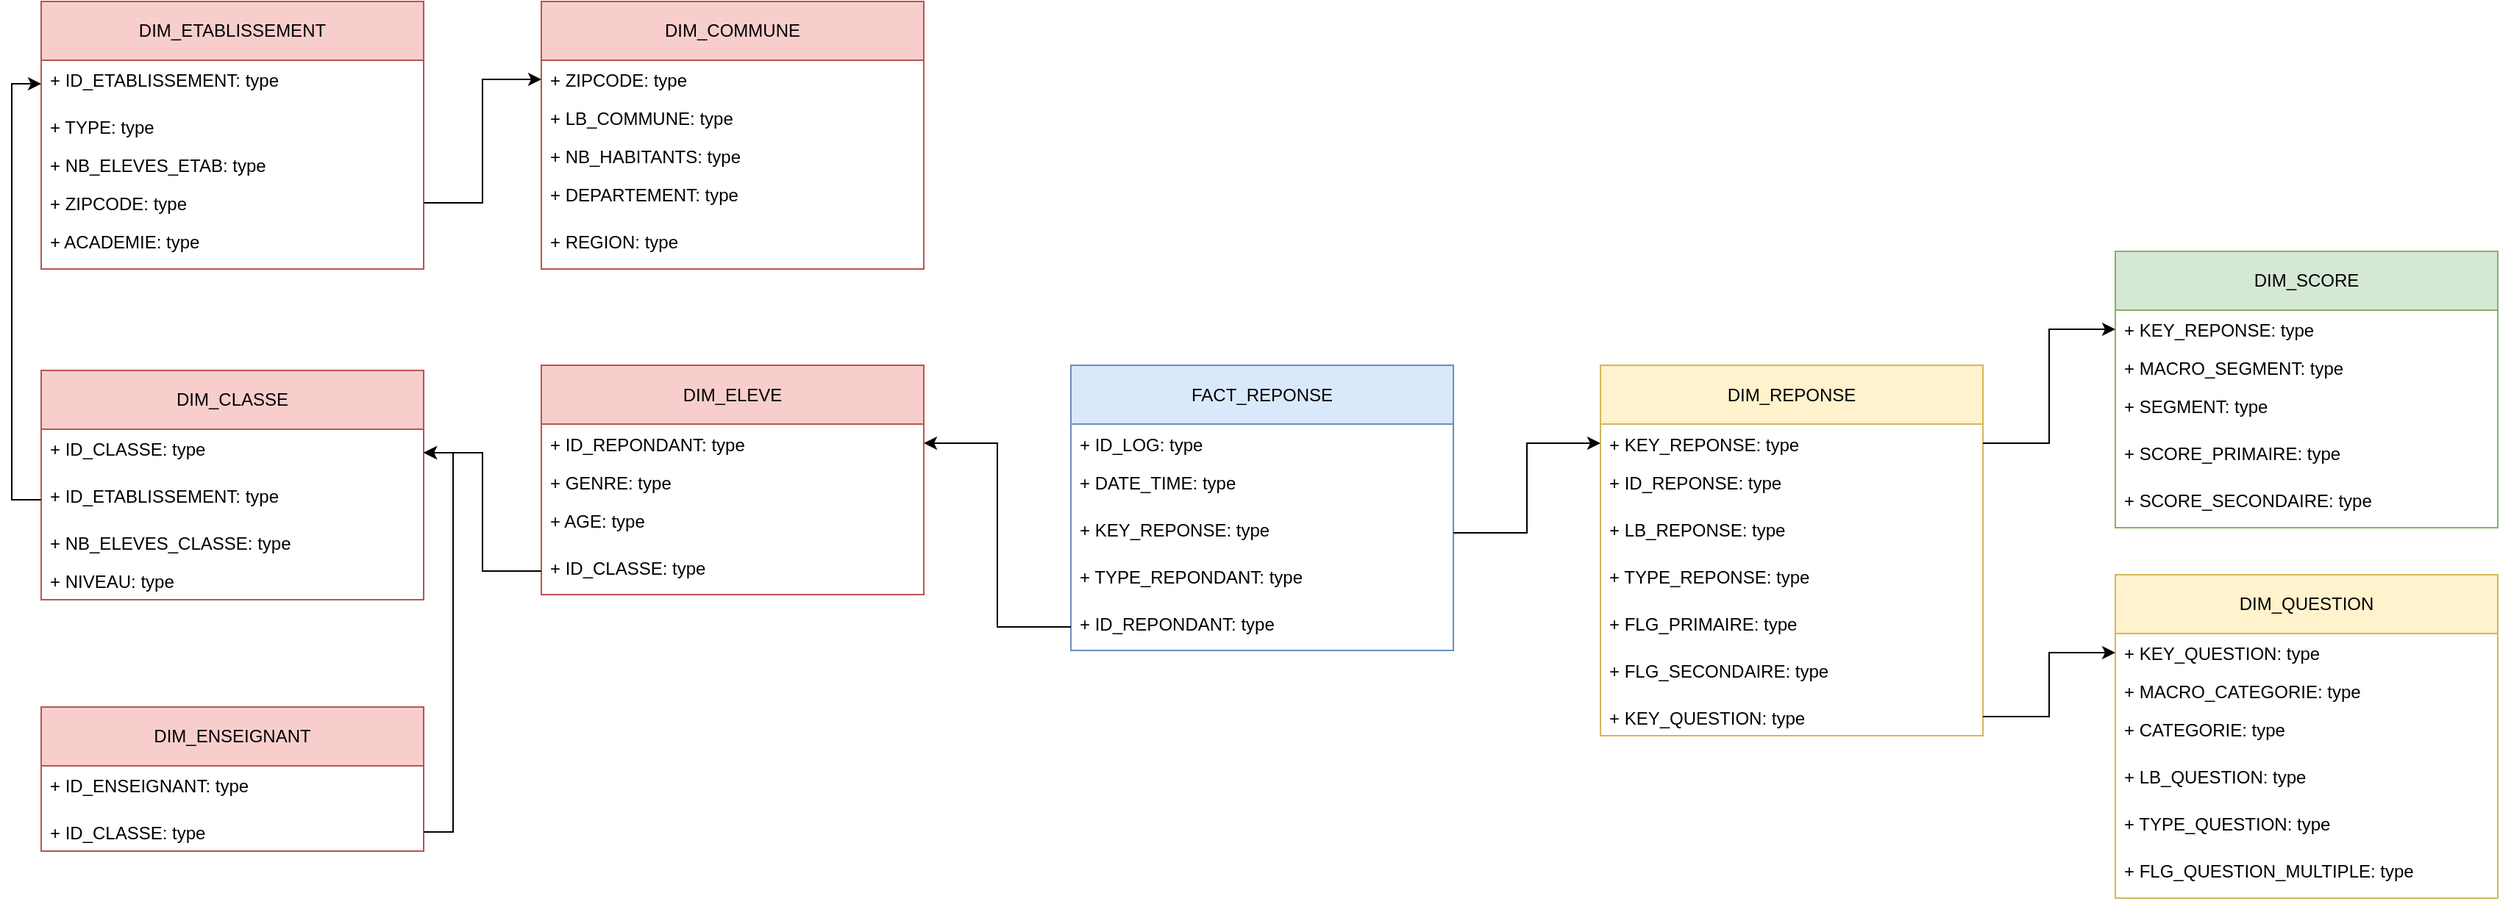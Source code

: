 <mxfile version="26.0.15">
  <diagram id="C5RBs43oDa-KdzZeNtuy" name="Page-1">
    <mxGraphModel dx="3212" dy="861" grid="1" gridSize="10" guides="1" tooltips="1" connect="1" arrows="1" fold="1" page="1" pageScale="1" pageWidth="827" pageHeight="1169" math="0" shadow="0">
      <root>
        <mxCell id="WIyWlLk6GJQsqaUBKTNV-0" />
        <mxCell id="WIyWlLk6GJQsqaUBKTNV-1" parent="WIyWlLk6GJQsqaUBKTNV-0" />
        <mxCell id="ZW8-_Qs09FvXCvjAXGHZ-1" value="DIM_REPONSE" style="swimlane;fontStyle=0;childLayout=stackLayout;horizontal=1;startSize=40;fillColor=#fff2cc;horizontalStack=0;resizeParent=1;resizeParentMax=0;resizeLast=0;collapsible=1;marginBottom=0;whiteSpace=wrap;html=1;strokeColor=#d6b656;" parent="WIyWlLk6GJQsqaUBKTNV-1" vertex="1">
          <mxGeometry x="1070" y="487.5" width="260" height="252" as="geometry">
            <mxRectangle x="190" y="310" width="140" height="30" as="alternateBounds" />
          </mxGeometry>
        </mxCell>
        <mxCell id="ZW8-_Qs09FvXCvjAXGHZ-2" value="+ KEY_REPONSE: type" style="text;strokeColor=none;fillColor=none;align=left;verticalAlign=top;spacingLeft=4;spacingRight=4;overflow=hidden;rotatable=0;points=[[0,0.5],[1,0.5]];portConstraint=eastwest;whiteSpace=wrap;html=1;" parent="ZW8-_Qs09FvXCvjAXGHZ-1" vertex="1">
          <mxGeometry y="40" width="260" height="26" as="geometry" />
        </mxCell>
        <mxCell id="ZW8-_Qs09FvXCvjAXGHZ-10" value="&lt;div&gt;+ ID_REPONSE: type&lt;/div&gt;" style="text;strokeColor=none;fillColor=none;align=left;verticalAlign=top;spacingLeft=4;spacingRight=4;overflow=hidden;rotatable=0;points=[[0,0.5],[1,0.5]];portConstraint=eastwest;whiteSpace=wrap;html=1;" parent="ZW8-_Qs09FvXCvjAXGHZ-1" vertex="1">
          <mxGeometry y="66" width="260" height="32" as="geometry" />
        </mxCell>
        <mxCell id="ZW8-_Qs09FvXCvjAXGHZ-11" value="&lt;div&gt;+ LB_REPONSE: type&lt;/div&gt;" style="text;strokeColor=none;fillColor=none;align=left;verticalAlign=top;spacingLeft=4;spacingRight=4;overflow=hidden;rotatable=0;points=[[0,0.5],[1,0.5]];portConstraint=eastwest;whiteSpace=wrap;html=1;" parent="ZW8-_Qs09FvXCvjAXGHZ-1" vertex="1">
          <mxGeometry y="98" width="260" height="32" as="geometry" />
        </mxCell>
        <mxCell id="ZW8-_Qs09FvXCvjAXGHZ-12" value="&lt;div&gt;+ TYPE_REPONSE: type&lt;/div&gt;" style="text;strokeColor=none;fillColor=none;align=left;verticalAlign=top;spacingLeft=4;spacingRight=4;overflow=hidden;rotatable=0;points=[[0,0.5],[1,0.5]];portConstraint=eastwest;whiteSpace=wrap;html=1;" parent="ZW8-_Qs09FvXCvjAXGHZ-1" vertex="1">
          <mxGeometry y="130" width="260" height="32" as="geometry" />
        </mxCell>
        <mxCell id="ZW8-_Qs09FvXCvjAXGHZ-13" value="&lt;div&gt;+ FLG_PRIMAIRE: type&lt;/div&gt;" style="text;strokeColor=none;fillColor=none;align=left;verticalAlign=top;spacingLeft=4;spacingRight=4;overflow=hidden;rotatable=0;points=[[0,0.5],[1,0.5]];portConstraint=eastwest;whiteSpace=wrap;html=1;" parent="ZW8-_Qs09FvXCvjAXGHZ-1" vertex="1">
          <mxGeometry y="162" width="260" height="32" as="geometry" />
        </mxCell>
        <mxCell id="ZW8-_Qs09FvXCvjAXGHZ-14" value="&lt;div&gt;+ FLG_SECONDAIRE: type&lt;/div&gt;" style="text;strokeColor=none;fillColor=none;align=left;verticalAlign=top;spacingLeft=4;spacingRight=4;overflow=hidden;rotatable=0;points=[[0,0.5],[1,0.5]];portConstraint=eastwest;whiteSpace=wrap;html=1;" parent="ZW8-_Qs09FvXCvjAXGHZ-1" vertex="1">
          <mxGeometry y="194" width="260" height="32" as="geometry" />
        </mxCell>
        <mxCell id="ZW8-_Qs09FvXCvjAXGHZ-3" value="+ KEY_QUESTION: type" style="text;strokeColor=none;fillColor=none;align=left;verticalAlign=top;spacingLeft=4;spacingRight=4;overflow=hidden;rotatable=0;points=[[0,0.5],[1,0.5]];portConstraint=eastwest;whiteSpace=wrap;html=1;" parent="ZW8-_Qs09FvXCvjAXGHZ-1" vertex="1">
          <mxGeometry y="226" width="260" height="26" as="geometry" />
        </mxCell>
        <mxCell id="ZW8-_Qs09FvXCvjAXGHZ-15" value="DIM_SCORE" style="swimlane;fontStyle=0;childLayout=stackLayout;horizontal=1;startSize=40;fillColor=#d5e8d4;horizontalStack=0;resizeParent=1;resizeParentMax=0;resizeLast=0;collapsible=1;marginBottom=0;whiteSpace=wrap;html=1;strokeColor=#82b366;" parent="WIyWlLk6GJQsqaUBKTNV-1" vertex="1">
          <mxGeometry x="1420" y="410" width="260" height="188" as="geometry">
            <mxRectangle x="190" y="310" width="140" height="30" as="alternateBounds" />
          </mxGeometry>
        </mxCell>
        <mxCell id="ZW8-_Qs09FvXCvjAXGHZ-16" value="+ KEY_REPONSE: type" style="text;strokeColor=none;fillColor=none;align=left;verticalAlign=top;spacingLeft=4;spacingRight=4;overflow=hidden;rotatable=0;points=[[0,0.5],[1,0.5]];portConstraint=eastwest;whiteSpace=wrap;html=1;" parent="ZW8-_Qs09FvXCvjAXGHZ-15" vertex="1">
          <mxGeometry y="40" width="260" height="26" as="geometry" />
        </mxCell>
        <mxCell id="ZW8-_Qs09FvXCvjAXGHZ-17" value="+ MACRO_SEGMENT: type" style="text;strokeColor=none;fillColor=none;align=left;verticalAlign=top;spacingLeft=4;spacingRight=4;overflow=hidden;rotatable=0;points=[[0,0.5],[1,0.5]];portConstraint=eastwest;whiteSpace=wrap;html=1;" parent="ZW8-_Qs09FvXCvjAXGHZ-15" vertex="1">
          <mxGeometry y="66" width="260" height="26" as="geometry" />
        </mxCell>
        <mxCell id="ZW8-_Qs09FvXCvjAXGHZ-18" value="&lt;div&gt;+ SEGMENT: type&lt;/div&gt;" style="text;strokeColor=none;fillColor=none;align=left;verticalAlign=top;spacingLeft=4;spacingRight=4;overflow=hidden;rotatable=0;points=[[0,0.5],[1,0.5]];portConstraint=eastwest;whiteSpace=wrap;html=1;" parent="ZW8-_Qs09FvXCvjAXGHZ-15" vertex="1">
          <mxGeometry y="92" width="260" height="32" as="geometry" />
        </mxCell>
        <mxCell id="ZW8-_Qs09FvXCvjAXGHZ-19" value="&lt;div&gt;+ SCORE_PRIMAIRE: type&lt;/div&gt;" style="text;strokeColor=none;fillColor=none;align=left;verticalAlign=top;spacingLeft=4;spacingRight=4;overflow=hidden;rotatable=0;points=[[0,0.5],[1,0.5]];portConstraint=eastwest;whiteSpace=wrap;html=1;" parent="ZW8-_Qs09FvXCvjAXGHZ-15" vertex="1">
          <mxGeometry y="124" width="260" height="32" as="geometry" />
        </mxCell>
        <mxCell id="ZW8-_Qs09FvXCvjAXGHZ-20" value="&lt;div&gt;+ SCORE_SECONDAIRE: type&lt;/div&gt;" style="text;strokeColor=none;fillColor=none;align=left;verticalAlign=top;spacingLeft=4;spacingRight=4;overflow=hidden;rotatable=0;points=[[0,0.5],[1,0.5]];portConstraint=eastwest;whiteSpace=wrap;html=1;" parent="ZW8-_Qs09FvXCvjAXGHZ-15" vertex="1">
          <mxGeometry y="156" width="260" height="32" as="geometry" />
        </mxCell>
        <mxCell id="ZW8-_Qs09FvXCvjAXGHZ-28" value="DIM_QUESTION" style="swimlane;fontStyle=0;childLayout=stackLayout;horizontal=1;startSize=40;fillColor=#fff2cc;horizontalStack=0;resizeParent=1;resizeParentMax=0;resizeLast=0;collapsible=1;marginBottom=0;whiteSpace=wrap;html=1;strokeColor=#d6b656;" parent="WIyWlLk6GJQsqaUBKTNV-1" vertex="1">
          <mxGeometry x="1420" y="630" width="260" height="220" as="geometry">
            <mxRectangle x="190" y="310" width="140" height="30" as="alternateBounds" />
          </mxGeometry>
        </mxCell>
        <mxCell id="ZW8-_Qs09FvXCvjAXGHZ-29" value="+ KEY_QUESTION: type" style="text;strokeColor=none;fillColor=none;align=left;verticalAlign=top;spacingLeft=4;spacingRight=4;overflow=hidden;rotatable=0;points=[[0,0.5],[1,0.5]];portConstraint=eastwest;whiteSpace=wrap;html=1;" parent="ZW8-_Qs09FvXCvjAXGHZ-28" vertex="1">
          <mxGeometry y="40" width="260" height="26" as="geometry" />
        </mxCell>
        <mxCell id="ZW8-_Qs09FvXCvjAXGHZ-30" value="+ MACRO_CATEGORIE: type" style="text;strokeColor=none;fillColor=none;align=left;verticalAlign=top;spacingLeft=4;spacingRight=4;overflow=hidden;rotatable=0;points=[[0,0.5],[1,0.5]];portConstraint=eastwest;whiteSpace=wrap;html=1;" parent="ZW8-_Qs09FvXCvjAXGHZ-28" vertex="1">
          <mxGeometry y="66" width="260" height="26" as="geometry" />
        </mxCell>
        <mxCell id="ZW8-_Qs09FvXCvjAXGHZ-31" value="&lt;div&gt;&lt;div&gt;+ CATEGORIE: type&lt;/div&gt;&lt;/div&gt;" style="text;strokeColor=none;fillColor=none;align=left;verticalAlign=top;spacingLeft=4;spacingRight=4;overflow=hidden;rotatable=0;points=[[0,0.5],[1,0.5]];portConstraint=eastwest;whiteSpace=wrap;html=1;" parent="ZW8-_Qs09FvXCvjAXGHZ-28" vertex="1">
          <mxGeometry y="92" width="260" height="32" as="geometry" />
        </mxCell>
        <mxCell id="ZW8-_Qs09FvXCvjAXGHZ-33" value="&lt;div&gt;+ LB_QUESTION: type&lt;/div&gt;" style="text;strokeColor=none;fillColor=none;align=left;verticalAlign=top;spacingLeft=4;spacingRight=4;overflow=hidden;rotatable=0;points=[[0,0.5],[1,0.5]];portConstraint=eastwest;whiteSpace=wrap;html=1;" parent="ZW8-_Qs09FvXCvjAXGHZ-28" vertex="1">
          <mxGeometry y="124" width="260" height="32" as="geometry" />
        </mxCell>
        <mxCell id="ZW8-_Qs09FvXCvjAXGHZ-36" value="&lt;div&gt;&lt;div&gt;+ TYPE_QUESTION: type&lt;/div&gt;&lt;/div&gt;" style="text;strokeColor=none;fillColor=none;align=left;verticalAlign=top;spacingLeft=4;spacingRight=4;overflow=hidden;rotatable=0;points=[[0,0.5],[1,0.5]];portConstraint=eastwest;whiteSpace=wrap;html=1;" parent="ZW8-_Qs09FvXCvjAXGHZ-28" vertex="1">
          <mxGeometry y="156" width="260" height="32" as="geometry" />
        </mxCell>
        <mxCell id="ZW8-_Qs09FvXCvjAXGHZ-37" value="&lt;div&gt;&lt;div&gt;+ FLG_QUESTION_MULTIPLE: type&lt;/div&gt;&lt;/div&gt;" style="text;strokeColor=none;fillColor=none;align=left;verticalAlign=top;spacingLeft=4;spacingRight=4;overflow=hidden;rotatable=0;points=[[0,0.5],[1,0.5]];portConstraint=eastwest;whiteSpace=wrap;html=1;" parent="ZW8-_Qs09FvXCvjAXGHZ-28" vertex="1">
          <mxGeometry y="188" width="260" height="32" as="geometry" />
        </mxCell>
        <mxCell id="ZW8-_Qs09FvXCvjAXGHZ-42" value="FACT_REPONSE" style="swimlane;fontStyle=0;childLayout=stackLayout;horizontal=1;startSize=40;fillColor=#dae8fc;horizontalStack=0;resizeParent=1;resizeParentMax=0;resizeLast=0;collapsible=1;marginBottom=0;whiteSpace=wrap;html=1;strokeColor=#6c8ebf;" parent="WIyWlLk6GJQsqaUBKTNV-1" vertex="1">
          <mxGeometry x="710" y="487.5" width="260" height="194" as="geometry">
            <mxRectangle x="190" y="310" width="140" height="30" as="alternateBounds" />
          </mxGeometry>
        </mxCell>
        <mxCell id="ZW8-_Qs09FvXCvjAXGHZ-43" value="+ ID_LOG: type" style="text;strokeColor=none;fillColor=none;align=left;verticalAlign=top;spacingLeft=4;spacingRight=4;overflow=hidden;rotatable=0;points=[[0,0.5],[1,0.5]];portConstraint=eastwest;whiteSpace=wrap;html=1;" parent="ZW8-_Qs09FvXCvjAXGHZ-42" vertex="1">
          <mxGeometry y="40" width="260" height="26" as="geometry" />
        </mxCell>
        <mxCell id="ZW8-_Qs09FvXCvjAXGHZ-44" value="&lt;div&gt;+ DATE_TIME: type&lt;/div&gt;" style="text;strokeColor=none;fillColor=none;align=left;verticalAlign=top;spacingLeft=4;spacingRight=4;overflow=hidden;rotatable=0;points=[[0,0.5],[1,0.5]];portConstraint=eastwest;whiteSpace=wrap;html=1;" parent="ZW8-_Qs09FvXCvjAXGHZ-42" vertex="1">
          <mxGeometry y="66" width="260" height="32" as="geometry" />
        </mxCell>
        <mxCell id="ZW8-_Qs09FvXCvjAXGHZ-45" value="&lt;div&gt;+ KEY_REPONSE: type&lt;/div&gt;" style="text;strokeColor=none;fillColor=none;align=left;verticalAlign=top;spacingLeft=4;spacingRight=4;overflow=hidden;rotatable=0;points=[[0,0.5],[1,0.5]];portConstraint=eastwest;whiteSpace=wrap;html=1;" parent="ZW8-_Qs09FvXCvjAXGHZ-42" vertex="1">
          <mxGeometry y="98" width="260" height="32" as="geometry" />
        </mxCell>
        <mxCell id="8j8fKpsjKrI1UQtAoq8Q-19" value="&lt;div&gt;+ TYPE_REPONDANT: type&lt;/div&gt;" style="text;strokeColor=none;fillColor=none;align=left;verticalAlign=top;spacingLeft=4;spacingRight=4;overflow=hidden;rotatable=0;points=[[0,0.5],[1,0.5]];portConstraint=eastwest;whiteSpace=wrap;html=1;" vertex="1" parent="ZW8-_Qs09FvXCvjAXGHZ-42">
          <mxGeometry y="130" width="260" height="32" as="geometry" />
        </mxCell>
        <mxCell id="ZW8-_Qs09FvXCvjAXGHZ-71" value="&lt;div&gt;+ ID_REPONDANT: type&lt;/div&gt;" style="text;strokeColor=none;fillColor=none;align=left;verticalAlign=top;spacingLeft=4;spacingRight=4;overflow=hidden;rotatable=0;points=[[0,0.5],[1,0.5]];portConstraint=eastwest;whiteSpace=wrap;html=1;" parent="ZW8-_Qs09FvXCvjAXGHZ-42" vertex="1">
          <mxGeometry y="162" width="260" height="32" as="geometry" />
        </mxCell>
        <mxCell id="ZW8-_Qs09FvXCvjAXGHZ-50" value="DIM_ELEVE" style="swimlane;fontStyle=0;childLayout=stackLayout;horizontal=1;startSize=40;fillColor=#f8cecc;horizontalStack=0;resizeParent=1;resizeParentMax=0;resizeLast=0;collapsible=1;marginBottom=0;whiteSpace=wrap;html=1;strokeColor=#b85450;" parent="WIyWlLk6GJQsqaUBKTNV-1" vertex="1">
          <mxGeometry x="350" y="487.5" width="260" height="156" as="geometry">
            <mxRectangle x="190" y="310" width="140" height="30" as="alternateBounds" />
          </mxGeometry>
        </mxCell>
        <mxCell id="ZW8-_Qs09FvXCvjAXGHZ-51" value="+ ID_REPONDANT: type" style="text;strokeColor=none;fillColor=none;align=left;verticalAlign=top;spacingLeft=4;spacingRight=4;overflow=hidden;rotatable=0;points=[[0,0.5],[1,0.5]];portConstraint=eastwest;whiteSpace=wrap;html=1;" parent="ZW8-_Qs09FvXCvjAXGHZ-50" vertex="1">
          <mxGeometry y="40" width="260" height="26" as="geometry" />
        </mxCell>
        <mxCell id="ZW8-_Qs09FvXCvjAXGHZ-52" value="+ GENRE: type" style="text;strokeColor=none;fillColor=none;align=left;verticalAlign=top;spacingLeft=4;spacingRight=4;overflow=hidden;rotatable=0;points=[[0,0.5],[1,0.5]];portConstraint=eastwest;whiteSpace=wrap;html=1;" parent="ZW8-_Qs09FvXCvjAXGHZ-50" vertex="1">
          <mxGeometry y="66" width="260" height="26" as="geometry" />
        </mxCell>
        <mxCell id="ZW8-_Qs09FvXCvjAXGHZ-53" value="&lt;div&gt;+ AGE: type&lt;/div&gt;" style="text;strokeColor=none;fillColor=none;align=left;verticalAlign=top;spacingLeft=4;spacingRight=4;overflow=hidden;rotatable=0;points=[[0,0.5],[1,0.5]];portConstraint=eastwest;whiteSpace=wrap;html=1;" parent="ZW8-_Qs09FvXCvjAXGHZ-50" vertex="1">
          <mxGeometry y="92" width="260" height="32" as="geometry" />
        </mxCell>
        <mxCell id="ZW8-_Qs09FvXCvjAXGHZ-56" value="&lt;div&gt;+ ID_CLASSE: type&lt;/div&gt;" style="text;strokeColor=none;fillColor=none;align=left;verticalAlign=top;spacingLeft=4;spacingRight=4;overflow=hidden;rotatable=0;points=[[0,0.5],[1,0.5]];portConstraint=eastwest;whiteSpace=wrap;html=1;" parent="ZW8-_Qs09FvXCvjAXGHZ-50" vertex="1">
          <mxGeometry y="124" width="260" height="32" as="geometry" />
        </mxCell>
        <mxCell id="ZW8-_Qs09FvXCvjAXGHZ-57" value="DIM_ETABLISSEMENT" style="swimlane;fontStyle=0;childLayout=stackLayout;horizontal=1;startSize=40;fillColor=#f8cecc;horizontalStack=0;resizeParent=1;resizeParentMax=0;resizeLast=0;collapsible=1;marginBottom=0;whiteSpace=wrap;html=1;strokeColor=#b85450;" parent="WIyWlLk6GJQsqaUBKTNV-1" vertex="1">
          <mxGeometry x="10" y="240" width="260" height="182" as="geometry">
            <mxRectangle x="190" y="310" width="140" height="30" as="alternateBounds" />
          </mxGeometry>
        </mxCell>
        <mxCell id="ZW8-_Qs09FvXCvjAXGHZ-62" value="&lt;div&gt;+ ID_ETABLISSEMENT: type&lt;/div&gt;" style="text;strokeColor=none;fillColor=none;align=left;verticalAlign=top;spacingLeft=4;spacingRight=4;overflow=hidden;rotatable=0;points=[[0,0.5],[1,0.5]];portConstraint=eastwest;whiteSpace=wrap;html=1;" parent="ZW8-_Qs09FvXCvjAXGHZ-57" vertex="1">
          <mxGeometry y="40" width="260" height="32" as="geometry" />
        </mxCell>
        <mxCell id="8j8fKpsjKrI1UQtAoq8Q-44" value="+ TYPE: type" style="text;strokeColor=none;fillColor=none;align=left;verticalAlign=top;spacingLeft=4;spacingRight=4;overflow=hidden;rotatable=0;points=[[0,0.5],[1,0.5]];portConstraint=eastwest;whiteSpace=wrap;html=1;" vertex="1" parent="ZW8-_Qs09FvXCvjAXGHZ-57">
          <mxGeometry y="72" width="260" height="26" as="geometry" />
        </mxCell>
        <mxCell id="ZW8-_Qs09FvXCvjAXGHZ-58" value="+ NB_ELEVES_ETAB: type" style="text;strokeColor=none;fillColor=none;align=left;verticalAlign=top;spacingLeft=4;spacingRight=4;overflow=hidden;rotatable=0;points=[[0,0.5],[1,0.5]];portConstraint=eastwest;whiteSpace=wrap;html=1;" parent="ZW8-_Qs09FvXCvjAXGHZ-57" vertex="1">
          <mxGeometry y="98" width="260" height="26" as="geometry" />
        </mxCell>
        <mxCell id="ZW8-_Qs09FvXCvjAXGHZ-59" value="+ ZIPCODE: type" style="text;strokeColor=none;fillColor=none;align=left;verticalAlign=top;spacingLeft=4;spacingRight=4;overflow=hidden;rotatable=0;points=[[0,0.5],[1,0.5]];portConstraint=eastwest;whiteSpace=wrap;html=1;" parent="ZW8-_Qs09FvXCvjAXGHZ-57" vertex="1">
          <mxGeometry y="124" width="260" height="26" as="geometry" />
        </mxCell>
        <mxCell id="ZW8-_Qs09FvXCvjAXGHZ-60" value="&lt;div&gt;+ ACADEMIE: type&lt;/div&gt;" style="text;strokeColor=none;fillColor=none;align=left;verticalAlign=top;spacingLeft=4;spacingRight=4;overflow=hidden;rotatable=0;points=[[0,0.5],[1,0.5]];portConstraint=eastwest;whiteSpace=wrap;html=1;" parent="ZW8-_Qs09FvXCvjAXGHZ-57" vertex="1">
          <mxGeometry y="150" width="260" height="32" as="geometry" />
        </mxCell>
        <mxCell id="8j8fKpsjKrI1UQtAoq8Q-0" value="DIM_CLASSE" style="swimlane;fontStyle=0;childLayout=stackLayout;horizontal=1;startSize=40;fillColor=#f8cecc;horizontalStack=0;resizeParent=1;resizeParentMax=0;resizeLast=0;collapsible=1;marginBottom=0;whiteSpace=wrap;html=1;strokeColor=#b85450;" vertex="1" parent="WIyWlLk6GJQsqaUBKTNV-1">
          <mxGeometry x="10" y="491" width="260" height="156" as="geometry">
            <mxRectangle x="190" y="310" width="140" height="30" as="alternateBounds" />
          </mxGeometry>
        </mxCell>
        <mxCell id="8j8fKpsjKrI1UQtAoq8Q-21" value="&lt;div&gt;+ ID_CLASSE: type&lt;/div&gt;" style="text;strokeColor=none;fillColor=none;align=left;verticalAlign=top;spacingLeft=4;spacingRight=4;overflow=hidden;rotatable=0;points=[[0,0.5],[1,0.5]];portConstraint=eastwest;whiteSpace=wrap;html=1;" vertex="1" parent="8j8fKpsjKrI1UQtAoq8Q-0">
          <mxGeometry y="40" width="260" height="32" as="geometry" />
        </mxCell>
        <mxCell id="8j8fKpsjKrI1UQtAoq8Q-1" value="&lt;div&gt;+ ID_ETABLISSEMENT: type&lt;/div&gt;" style="text;strokeColor=none;fillColor=none;align=left;verticalAlign=top;spacingLeft=4;spacingRight=4;overflow=hidden;rotatable=0;points=[[0,0.5],[1,0.5]];portConstraint=eastwest;whiteSpace=wrap;html=1;" vertex="1" parent="8j8fKpsjKrI1UQtAoq8Q-0">
          <mxGeometry y="72" width="260" height="32" as="geometry" />
        </mxCell>
        <mxCell id="8j8fKpsjKrI1UQtAoq8Q-45" value="+ NB_ELEVES_CLASSE: type" style="text;strokeColor=none;fillColor=none;align=left;verticalAlign=top;spacingLeft=4;spacingRight=4;overflow=hidden;rotatable=0;points=[[0,0.5],[1,0.5]];portConstraint=eastwest;whiteSpace=wrap;html=1;" vertex="1" parent="8j8fKpsjKrI1UQtAoq8Q-0">
          <mxGeometry y="104" width="260" height="26" as="geometry" />
        </mxCell>
        <mxCell id="8j8fKpsjKrI1UQtAoq8Q-2" value="+ NIVEAU: type" style="text;strokeColor=none;fillColor=none;align=left;verticalAlign=top;spacingLeft=4;spacingRight=4;overflow=hidden;rotatable=0;points=[[0,0.5],[1,0.5]];portConstraint=eastwest;whiteSpace=wrap;html=1;" vertex="1" parent="8j8fKpsjKrI1UQtAoq8Q-0">
          <mxGeometry y="130" width="260" height="26" as="geometry" />
        </mxCell>
        <mxCell id="8j8fKpsjKrI1UQtAoq8Q-12" value="DIM_ENSEIGNANT" style="swimlane;fontStyle=0;childLayout=stackLayout;horizontal=1;startSize=40;fillColor=#f8cecc;horizontalStack=0;resizeParent=1;resizeParentMax=0;resizeLast=0;collapsible=1;marginBottom=0;whiteSpace=wrap;html=1;strokeColor=#b85450;" vertex="1" parent="WIyWlLk6GJQsqaUBKTNV-1">
          <mxGeometry x="10" y="720" width="260" height="98" as="geometry">
            <mxRectangle x="190" y="310" width="140" height="30" as="alternateBounds" />
          </mxGeometry>
        </mxCell>
        <mxCell id="8j8fKpsjKrI1UQtAoq8Q-13" value="&lt;div&gt;+ ID_ENSEIGNANT: type&lt;/div&gt;" style="text;strokeColor=none;fillColor=none;align=left;verticalAlign=top;spacingLeft=4;spacingRight=4;overflow=hidden;rotatable=0;points=[[0,0.5],[1,0.5]];portConstraint=eastwest;whiteSpace=wrap;html=1;" vertex="1" parent="8j8fKpsjKrI1UQtAoq8Q-12">
          <mxGeometry y="40" width="260" height="32" as="geometry" />
        </mxCell>
        <mxCell id="8j8fKpsjKrI1UQtAoq8Q-14" value="+ ID_CLASSE: type" style="text;strokeColor=none;fillColor=none;align=left;verticalAlign=top;spacingLeft=4;spacingRight=4;overflow=hidden;rotatable=0;points=[[0,0.5],[1,0.5]];portConstraint=eastwest;whiteSpace=wrap;html=1;" vertex="1" parent="8j8fKpsjKrI1UQtAoq8Q-12">
          <mxGeometry y="72" width="260" height="26" as="geometry" />
        </mxCell>
        <mxCell id="8j8fKpsjKrI1UQtAoq8Q-20" style="edgeStyle=orthogonalEdgeStyle;rounded=0;orthogonalLoop=1;jettySize=auto;html=1;exitX=1;exitY=0.5;exitDx=0;exitDy=0;entryX=1;entryY=0.5;entryDx=0;entryDy=0;" edge="1" parent="WIyWlLk6GJQsqaUBKTNV-1" source="8j8fKpsjKrI1UQtAoq8Q-14" target="8j8fKpsjKrI1UQtAoq8Q-21">
          <mxGeometry relative="1" as="geometry" />
        </mxCell>
        <mxCell id="8j8fKpsjKrI1UQtAoq8Q-22" style="edgeStyle=orthogonalEdgeStyle;rounded=0;orthogonalLoop=1;jettySize=auto;html=1;exitX=0;exitY=0.5;exitDx=0;exitDy=0;entryX=0;entryY=0.5;entryDx=0;entryDy=0;" edge="1" parent="WIyWlLk6GJQsqaUBKTNV-1" source="8j8fKpsjKrI1UQtAoq8Q-1" target="ZW8-_Qs09FvXCvjAXGHZ-62">
          <mxGeometry relative="1" as="geometry" />
        </mxCell>
        <mxCell id="8j8fKpsjKrI1UQtAoq8Q-23" style="edgeStyle=orthogonalEdgeStyle;rounded=0;orthogonalLoop=1;jettySize=auto;html=1;exitX=0;exitY=0.5;exitDx=0;exitDy=0;entryX=1;entryY=0.5;entryDx=0;entryDy=0;" edge="1" parent="WIyWlLk6GJQsqaUBKTNV-1" source="ZW8-_Qs09FvXCvjAXGHZ-56" target="8j8fKpsjKrI1UQtAoq8Q-21">
          <mxGeometry relative="1" as="geometry" />
        </mxCell>
        <mxCell id="8j8fKpsjKrI1UQtAoq8Q-24" style="edgeStyle=orthogonalEdgeStyle;rounded=0;orthogonalLoop=1;jettySize=auto;html=1;exitX=0;exitY=0.5;exitDx=0;exitDy=0;entryX=1;entryY=0.5;entryDx=0;entryDy=0;" edge="1" parent="WIyWlLk6GJQsqaUBKTNV-1" source="ZW8-_Qs09FvXCvjAXGHZ-71" target="ZW8-_Qs09FvXCvjAXGHZ-51">
          <mxGeometry relative="1" as="geometry" />
        </mxCell>
        <mxCell id="8j8fKpsjKrI1UQtAoq8Q-25" style="edgeStyle=orthogonalEdgeStyle;rounded=0;orthogonalLoop=1;jettySize=auto;html=1;exitX=1;exitY=0.5;exitDx=0;exitDy=0;entryX=0;entryY=0.5;entryDx=0;entryDy=0;" edge="1" parent="WIyWlLk6GJQsqaUBKTNV-1" source="ZW8-_Qs09FvXCvjAXGHZ-45" target="ZW8-_Qs09FvXCvjAXGHZ-2">
          <mxGeometry relative="1" as="geometry" />
        </mxCell>
        <mxCell id="8j8fKpsjKrI1UQtAoq8Q-27" style="edgeStyle=orthogonalEdgeStyle;rounded=0;orthogonalLoop=1;jettySize=auto;html=1;exitX=1;exitY=0.5;exitDx=0;exitDy=0;entryX=0;entryY=0.5;entryDx=0;entryDy=0;" edge="1" parent="WIyWlLk6GJQsqaUBKTNV-1" source="ZW8-_Qs09FvXCvjAXGHZ-2" target="ZW8-_Qs09FvXCvjAXGHZ-16">
          <mxGeometry relative="1" as="geometry" />
        </mxCell>
        <mxCell id="8j8fKpsjKrI1UQtAoq8Q-29" style="edgeStyle=orthogonalEdgeStyle;rounded=0;orthogonalLoop=1;jettySize=auto;html=1;exitX=1;exitY=0.5;exitDx=0;exitDy=0;entryX=0;entryY=0.5;entryDx=0;entryDy=0;" edge="1" parent="WIyWlLk6GJQsqaUBKTNV-1" source="ZW8-_Qs09FvXCvjAXGHZ-3" target="ZW8-_Qs09FvXCvjAXGHZ-29">
          <mxGeometry relative="1" as="geometry" />
        </mxCell>
        <mxCell id="8j8fKpsjKrI1UQtAoq8Q-33" value="DIM_COMMUNE" style="swimlane;fontStyle=0;childLayout=stackLayout;horizontal=1;startSize=40;fillColor=#f8cecc;horizontalStack=0;resizeParent=1;resizeParentMax=0;resizeLast=0;collapsible=1;marginBottom=0;whiteSpace=wrap;html=1;strokeColor=#b85450;" vertex="1" parent="WIyWlLk6GJQsqaUBKTNV-1">
          <mxGeometry x="350" y="240" width="260" height="182" as="geometry">
            <mxRectangle x="190" y="310" width="140" height="30" as="alternateBounds" />
          </mxGeometry>
        </mxCell>
        <mxCell id="8j8fKpsjKrI1UQtAoq8Q-36" value="+ ZIPCODE: type" style="text;strokeColor=none;fillColor=none;align=left;verticalAlign=top;spacingLeft=4;spacingRight=4;overflow=hidden;rotatable=0;points=[[0,0.5],[1,0.5]];portConstraint=eastwest;whiteSpace=wrap;html=1;" vertex="1" parent="8j8fKpsjKrI1UQtAoq8Q-33">
          <mxGeometry y="40" width="260" height="26" as="geometry" />
        </mxCell>
        <mxCell id="8j8fKpsjKrI1UQtAoq8Q-41" value="+ LB_COMMUNE: type" style="text;strokeColor=none;fillColor=none;align=left;verticalAlign=top;spacingLeft=4;spacingRight=4;overflow=hidden;rotatable=0;points=[[0,0.5],[1,0.5]];portConstraint=eastwest;whiteSpace=wrap;html=1;" vertex="1" parent="8j8fKpsjKrI1UQtAoq8Q-33">
          <mxGeometry y="66" width="260" height="26" as="geometry" />
        </mxCell>
        <mxCell id="8j8fKpsjKrI1UQtAoq8Q-42" value="+ NB_HABITANTS: type" style="text;strokeColor=none;fillColor=none;align=left;verticalAlign=top;spacingLeft=4;spacingRight=4;overflow=hidden;rotatable=0;points=[[0,0.5],[1,0.5]];portConstraint=eastwest;whiteSpace=wrap;html=1;" vertex="1" parent="8j8fKpsjKrI1UQtAoq8Q-33">
          <mxGeometry y="92" width="260" height="26" as="geometry" />
        </mxCell>
        <mxCell id="8j8fKpsjKrI1UQtAoq8Q-37" value="&lt;div&gt;+ DEPARTEMENT: type&lt;/div&gt;" style="text;strokeColor=none;fillColor=none;align=left;verticalAlign=top;spacingLeft=4;spacingRight=4;overflow=hidden;rotatable=0;points=[[0,0.5],[1,0.5]];portConstraint=eastwest;whiteSpace=wrap;html=1;" vertex="1" parent="8j8fKpsjKrI1UQtAoq8Q-33">
          <mxGeometry y="118" width="260" height="32" as="geometry" />
        </mxCell>
        <mxCell id="8j8fKpsjKrI1UQtAoq8Q-40" value="&lt;div&gt;+ REGION: type&lt;/div&gt;" style="text;strokeColor=none;fillColor=none;align=left;verticalAlign=top;spacingLeft=4;spacingRight=4;overflow=hidden;rotatable=0;points=[[0,0.5],[1,0.5]];portConstraint=eastwest;whiteSpace=wrap;html=1;" vertex="1" parent="8j8fKpsjKrI1UQtAoq8Q-33">
          <mxGeometry y="150" width="260" height="32" as="geometry" />
        </mxCell>
        <mxCell id="8j8fKpsjKrI1UQtAoq8Q-38" style="edgeStyle=orthogonalEdgeStyle;rounded=0;orthogonalLoop=1;jettySize=auto;html=1;exitX=1;exitY=0.5;exitDx=0;exitDy=0;entryX=0;entryY=0.5;entryDx=0;entryDy=0;" edge="1" parent="WIyWlLk6GJQsqaUBKTNV-1" source="ZW8-_Qs09FvXCvjAXGHZ-59" target="8j8fKpsjKrI1UQtAoq8Q-36">
          <mxGeometry relative="1" as="geometry" />
        </mxCell>
      </root>
    </mxGraphModel>
  </diagram>
</mxfile>
